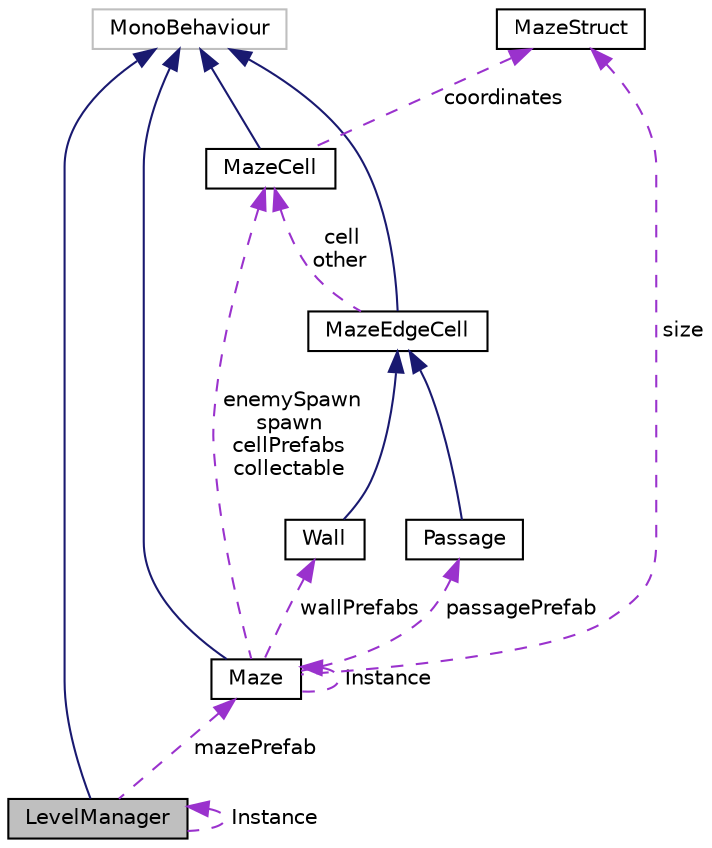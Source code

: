 digraph "LevelManager"
{
  edge [fontname="Helvetica",fontsize="10",labelfontname="Helvetica",labelfontsize="10"];
  node [fontname="Helvetica",fontsize="10",shape=record];
  Node2 [label="LevelManager",height=0.2,width=0.4,color="black", fillcolor="grey75", style="filled", fontcolor="black"];
  Node3 -> Node2 [dir="back",color="midnightblue",fontsize="10",style="solid",fontname="Helvetica"];
  Node3 [label="MonoBehaviour",height=0.2,width=0.4,color="grey75", fillcolor="white", style="filled"];
  Node2 -> Node2 [dir="back",color="darkorchid3",fontsize="10",style="dashed",label=" Instance" ,fontname="Helvetica"];
  Node4 -> Node2 [dir="back",color="darkorchid3",fontsize="10",style="dashed",label=" mazePrefab" ,fontname="Helvetica"];
  Node4 [label="Maze",height=0.2,width=0.4,color="black", fillcolor="white", style="filled",URL="$class_maze.html",tooltip="A class that controls the procedural generation of a Maze, the enemies and collectables inside of it..."];
  Node3 -> Node4 [dir="back",color="midnightblue",fontsize="10",style="solid",fontname="Helvetica"];
  Node5 -> Node4 [dir="back",color="darkorchid3",fontsize="10",style="dashed",label=" size" ,fontname="Helvetica"];
  Node5 [label="MazeStruct",height=0.2,width=0.4,color="black", fillcolor="white", style="filled",URL="$struct_maze_struct.html",tooltip="A data structure defined to hold and modify information regarding coordinates within the Maze..."];
  Node6 -> Node4 [dir="back",color="darkorchid3",fontsize="10",style="dashed",label=" enemySpawn\nspawn\ncellPrefabs\ncollectable" ,fontname="Helvetica"];
  Node6 [label="MazeCell",height=0.2,width=0.4,color="black", fillcolor="white", style="filled",URL="$class_maze_cell.html",tooltip="Scriptable object used to represent each single cell of the maze. "];
  Node3 -> Node6 [dir="back",color="midnightblue",fontsize="10",style="solid",fontname="Helvetica"];
  Node5 -> Node6 [dir="back",color="darkorchid3",fontsize="10",style="dashed",label=" coordinates" ,fontname="Helvetica"];
  Node7 -> Node4 [dir="back",color="darkorchid3",fontsize="10",style="dashed",label=" passagePrefab" ,fontname="Helvetica"];
  Node7 [label="Passage",height=0.2,width=0.4,color="black", fillcolor="white", style="filled",URL="$class_passage.html",tooltip="Class to represent a passage in the maze. "];
  Node8 -> Node7 [dir="back",color="midnightblue",fontsize="10",style="solid",fontname="Helvetica"];
  Node8 [label="MazeEdgeCell",height=0.2,width=0.4,color="black", fillcolor="white", style="filled",URL="$class_maze_edge_cell.html",tooltip="Represents a single edge of a MazeCell and the direction between this edge and the cell it is connect..."];
  Node3 -> Node8 [dir="back",color="midnightblue",fontsize="10",style="solid",fontname="Helvetica"];
  Node6 -> Node8 [dir="back",color="darkorchid3",fontsize="10",style="dashed",label=" cell\nother" ,fontname="Helvetica"];
  Node9 -> Node4 [dir="back",color="darkorchid3",fontsize="10",style="dashed",label=" wallPrefabs" ,fontname="Helvetica"];
  Node9 [label="Wall",height=0.2,width=0.4,color="black", fillcolor="white", style="filled",URL="$class_wall.html",tooltip="Class to represent a wall in a maze. "];
  Node8 -> Node9 [dir="back",color="midnightblue",fontsize="10",style="solid",fontname="Helvetica"];
  Node4 -> Node4 [dir="back",color="darkorchid3",fontsize="10",style="dashed",label=" Instance" ,fontname="Helvetica"];
}
